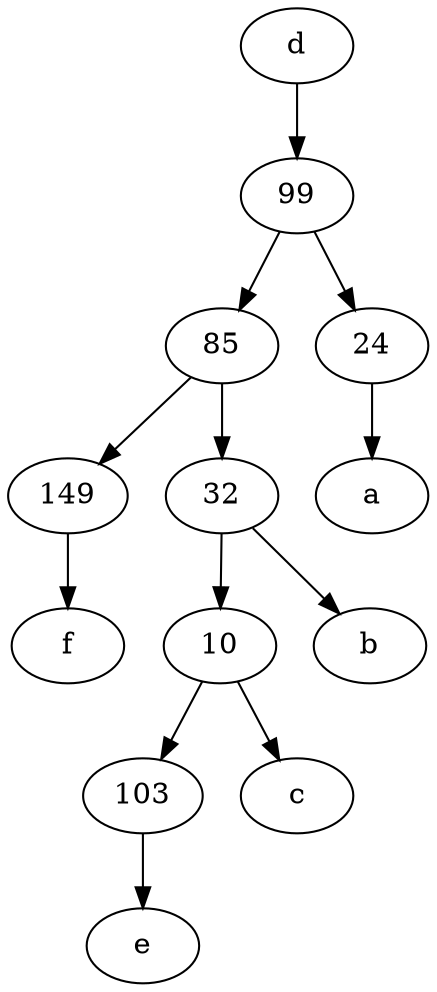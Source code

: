 digraph  {
	99;
	149;
	d [pos="20,30!"];
	32;
	85;
	24;
	103;
	10;
	32 -> b;
	32 -> 10;
	103 -> e;
	24 -> a;
	85 -> 149;
	d -> 99;
	10 -> 103;
	149 -> f;
	99 -> 85;
	10 -> c;
	85 -> 32;
	99 -> 24;

	}